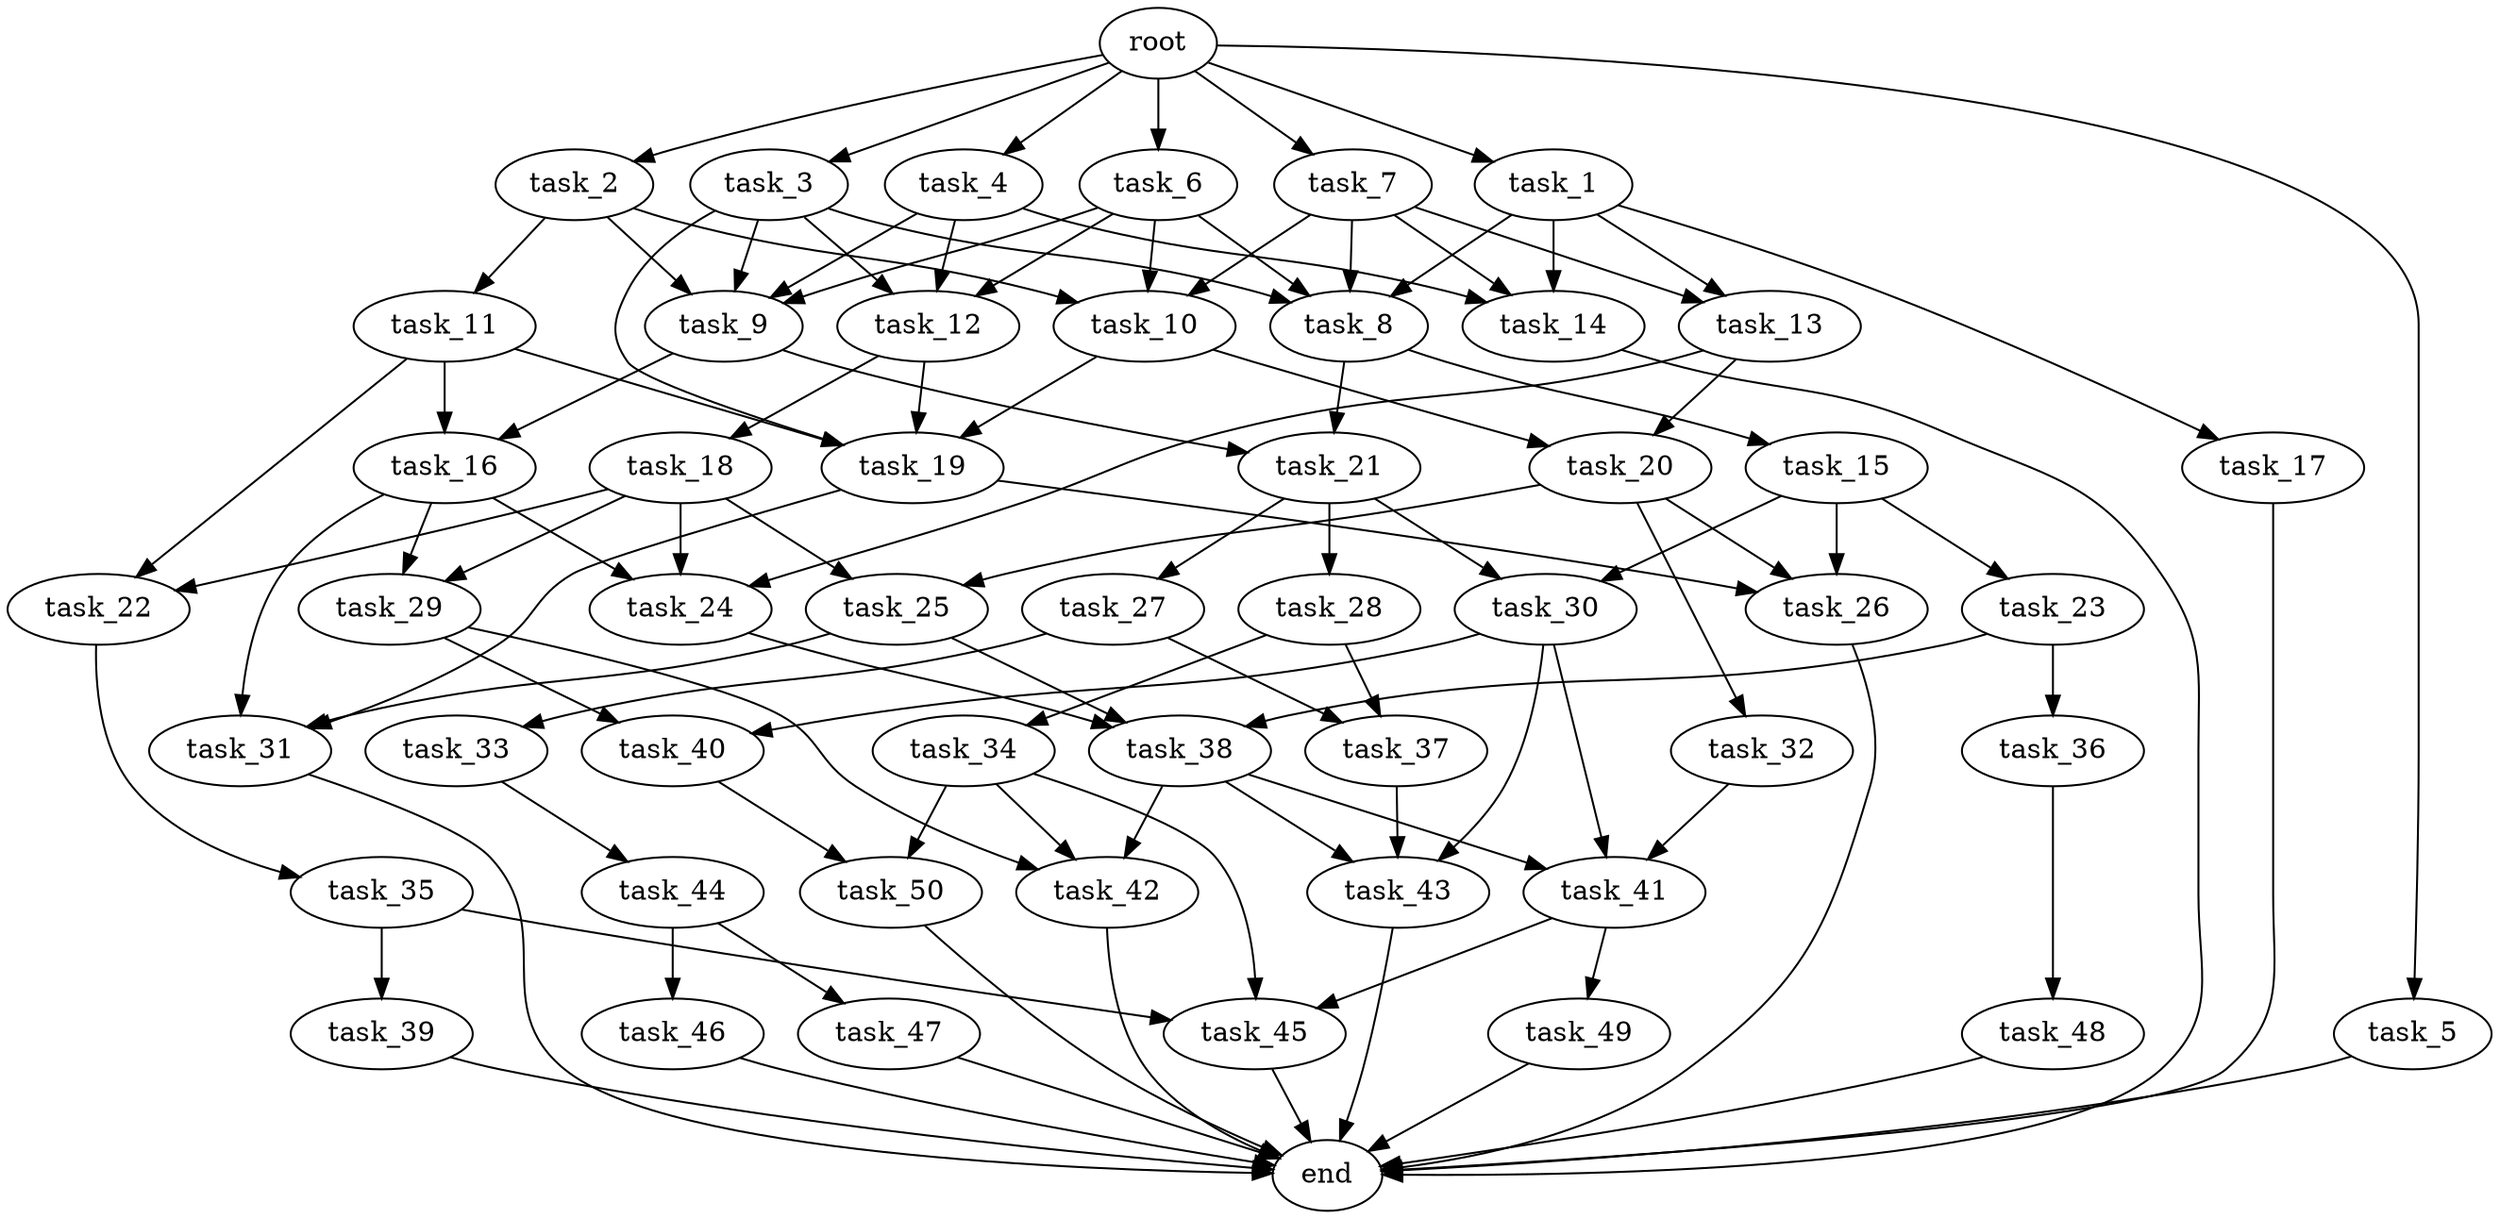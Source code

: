 digraph G {
  task_9 [size="8.931724e+10"];
  task_17 [size="8.441649e+10"];
  task_28 [size="6.257772e+10"];
  task_7 [size="3.549742e+10"];
  task_18 [size="1.104069e+10"];
  task_45 [size="1.041314e+10"];
  task_12 [size="5.224433e+10"];
  task_10 [size="7.146502e+10"];
  task_44 [size="2.160344e+10"];
  task_35 [size="1.205771e+10"];
  task_27 [size="4.732447e+10"];
  task_34 [size="7.506553e+10"];
  task_30 [size="6.284055e+10"];
  task_20 [size="2.314846e+10"];
  task_40 [size="4.639006e+10"];
  task_14 [size="8.808593e+10"];
  task_24 [size="3.418933e+10"];
  task_42 [size="4.588807e+10"];
  task_43 [size="3.521547e+10"];
  task_32 [size="7.862724e+10"];
  task_33 [size="5.474249e+09"];
  task_49 [size="8.577939e+10"];
  task_16 [size="1.414199e+10"];
  task_11 [size="7.206875e+10"];
  task_23 [size="2.812608e+09"];
  task_41 [size="6.878207e+10"];
  task_21 [size="9.871957e+10"];
  task_26 [size="6.456511e+10"];
  task_19 [size="2.388220e+10"];
  task_37 [size="3.869909e+10"];
  task_2 [size="9.462516e+10"];
  task_50 [size="1.235460e+10"];
  task_47 [size="7.233432e+10"];
  task_13 [size="3.802181e+10"];
  task_8 [size="8.622651e+10"];
  task_5 [size="7.113880e+10"];
  task_29 [size="9.395987e+10"];
  task_6 [size="6.766558e+10"];
  task_36 [size="7.799748e+10"];
  task_22 [size="6.927250e+10"];
  root [size="0.000000e+00"];
  task_38 [size="1.030698e+10"];
  task_15 [size="7.994035e+10"];
  task_3 [size="9.601573e+10"];
  task_39 [size="7.715427e+10"];
  task_4 [size="8.215673e+10"];
  task_31 [size="5.554419e+10"];
  task_25 [size="1.454701e+10"];
  task_1 [size="2.528880e+10"];
  end [size="0.000000e+00"];
  task_48 [size="3.587168e+10"];
  task_46 [size="5.035030e+10"];

  task_9 -> task_21 [size="4.935978e+08"];
  task_9 -> task_16 [size="7.070997e+07"];
  task_17 -> end [size="1.000000e-12"];
  task_28 -> task_34 [size="7.506553e+08"];
  task_28 -> task_37 [size="1.934954e+08"];
  task_7 -> task_8 [size="2.155663e+08"];
  task_7 -> task_10 [size="2.382167e+08"];
  task_7 -> task_13 [size="1.901090e+08"];
  task_7 -> task_14 [size="2.936198e+08"];
  task_18 -> task_29 [size="4.697994e+08"];
  task_18 -> task_22 [size="3.463625e+08"];
  task_18 -> task_24 [size="1.139644e+08"];
  task_18 -> task_25 [size="7.273504e+07"];
  task_45 -> end [size="1.000000e-12"];
  task_12 -> task_18 [size="1.104069e+08"];
  task_12 -> task_19 [size="5.970550e+07"];
  task_10 -> task_20 [size="1.157423e+08"];
  task_10 -> task_19 [size="5.970550e+07"];
  task_44 -> task_47 [size="7.233432e+08"];
  task_44 -> task_46 [size="5.035030e+08"];
  task_35 -> task_39 [size="7.715427e+08"];
  task_35 -> task_45 [size="3.471047e+07"];
  task_27 -> task_33 [size="5.474249e+07"];
  task_27 -> task_37 [size="1.934954e+08"];
  task_34 -> task_50 [size="6.177300e+07"];
  task_34 -> task_45 [size="3.471047e+07"];
  task_34 -> task_42 [size="1.529602e+08"];
  task_30 -> task_41 [size="2.292736e+08"];
  task_30 -> task_40 [size="2.319503e+08"];
  task_30 -> task_43 [size="1.173849e+08"];
  task_20 -> task_32 [size="7.862724e+08"];
  task_20 -> task_26 [size="2.152170e+08"];
  task_20 -> task_25 [size="7.273504e+07"];
  task_40 -> task_50 [size="6.177300e+07"];
  task_14 -> end [size="1.000000e-12"];
  task_24 -> task_38 [size="3.435662e+07"];
  task_42 -> end [size="1.000000e-12"];
  task_43 -> end [size="1.000000e-12"];
  task_32 -> task_41 [size="2.292736e+08"];
  task_33 -> task_44 [size="2.160344e+08"];
  task_49 -> end [size="1.000000e-12"];
  task_16 -> task_31 [size="1.851473e+08"];
  task_16 -> task_29 [size="4.697994e+08"];
  task_16 -> task_24 [size="1.139644e+08"];
  task_11 -> task_16 [size="7.070997e+07"];
  task_11 -> task_19 [size="5.970550e+07"];
  task_11 -> task_22 [size="3.463625e+08"];
  task_23 -> task_38 [size="3.435662e+07"];
  task_23 -> task_36 [size="7.799748e+08"];
  task_41 -> task_45 [size="3.471047e+07"];
  task_41 -> task_49 [size="8.577939e+08"];
  task_21 -> task_28 [size="6.257772e+08"];
  task_21 -> task_27 [size="4.732447e+08"];
  task_21 -> task_30 [size="3.142027e+08"];
  task_26 -> end [size="1.000000e-12"];
  task_19 -> task_31 [size="1.851473e+08"];
  task_19 -> task_26 [size="2.152170e+08"];
  task_37 -> task_43 [size="1.173849e+08"];
  task_2 -> task_9 [size="2.232931e+08"];
  task_2 -> task_10 [size="2.382167e+08"];
  task_2 -> task_11 [size="7.206875e+08"];
  task_50 -> end [size="1.000000e-12"];
  task_47 -> end [size="1.000000e-12"];
  task_13 -> task_20 [size="1.157423e+08"];
  task_13 -> task_24 [size="1.139644e+08"];
  task_8 -> task_21 [size="4.935978e+08"];
  task_8 -> task_15 [size="7.994035e+08"];
  task_5 -> end [size="1.000000e-12"];
  task_29 -> task_40 [size="2.319503e+08"];
  task_29 -> task_42 [size="1.529602e+08"];
  task_6 -> task_8 [size="2.155663e+08"];
  task_6 -> task_9 [size="2.232931e+08"];
  task_6 -> task_10 [size="2.382167e+08"];
  task_6 -> task_12 [size="1.741478e+08"];
  task_36 -> task_48 [size="3.587168e+08"];
  task_22 -> task_35 [size="1.205771e+08"];
  root -> task_4 [size="1.000000e-12"];
  root -> task_1 [size="1.000000e-12"];
  root -> task_7 [size="1.000000e-12"];
  root -> task_5 [size="1.000000e-12"];
  root -> task_2 [size="1.000000e-12"];
  root -> task_3 [size="1.000000e-12"];
  root -> task_6 [size="1.000000e-12"];
  task_38 -> task_41 [size="2.292736e+08"];
  task_38 -> task_43 [size="1.173849e+08"];
  task_38 -> task_42 [size="1.529602e+08"];
  task_15 -> task_23 [size="2.812608e+07"];
  task_15 -> task_26 [size="2.152170e+08"];
  task_15 -> task_30 [size="3.142027e+08"];
  task_3 -> task_8 [size="2.155663e+08"];
  task_3 -> task_9 [size="2.232931e+08"];
  task_3 -> task_12 [size="1.741478e+08"];
  task_3 -> task_19 [size="5.970550e+07"];
  task_39 -> end [size="1.000000e-12"];
  task_4 -> task_9 [size="2.232931e+08"];
  task_4 -> task_14 [size="2.936198e+08"];
  task_4 -> task_12 [size="1.741478e+08"];
  task_31 -> end [size="1.000000e-12"];
  task_25 -> task_31 [size="1.851473e+08"];
  task_25 -> task_38 [size="3.435662e+07"];
  task_1 -> task_8 [size="2.155663e+08"];
  task_1 -> task_17 [size="8.441649e+08"];
  task_1 -> task_13 [size="1.901090e+08"];
  task_1 -> task_14 [size="2.936198e+08"];
  task_48 -> end [size="1.000000e-12"];
  task_46 -> end [size="1.000000e-12"];
}
